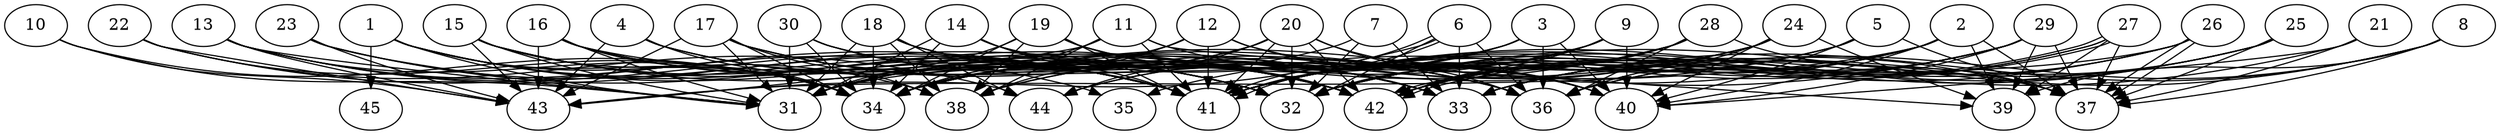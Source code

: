 // DAG automatically generated by daggen at Tue Aug  6 16:31:44 2019
// ./daggen --dot -n 45 --ccr 0.4 --fat 0.8 --regular 0.5 --density 0.8 --mindata 5242880 --maxdata 52428800 
digraph G {
  1 [size="96768000", alpha="0.11", expect_size="38707200"] 
  1 -> 31 [size ="38707200"]
  1 -> 32 [size ="38707200"]
  1 -> 34 [size ="38707200"]
  1 -> 38 [size ="38707200"]
  1 -> 41 [size ="38707200"]
  1 -> 42 [size ="38707200"]
  1 -> 45 [size ="38707200"]
  2 [size="96622080", alpha="0.03", expect_size="38648832"] 
  2 -> 32 [size ="38648832"]
  2 -> 33 [size ="38648832"]
  2 -> 34 [size ="38648832"]
  2 -> 37 [size ="38648832"]
  2 -> 39 [size ="38648832"]
  2 -> 40 [size ="38648832"]
  2 -> 42 [size ="38648832"]
  2 -> 43 [size ="38648832"]
  3 [size="116316160", alpha="0.02", expect_size="46526464"] 
  3 -> 34 [size ="46526464"]
  3 -> 36 [size ="46526464"]
  3 -> 38 [size ="46526464"]
  3 -> 40 [size ="46526464"]
  3 -> 41 [size ="46526464"]
  4 [size="67276800", alpha="0.02", expect_size="26910720"] 
  4 -> 32 [size ="26910720"]
  4 -> 34 [size ="26910720"]
  4 -> 41 [size ="26910720"]
  4 -> 42 [size ="26910720"]
  4 -> 43 [size ="26910720"]
  5 [size="16926720", alpha="0.08", expect_size="6770688"] 
  5 -> 32 [size ="6770688"]
  5 -> 37 [size ="6770688"]
  5 -> 38 [size ="6770688"]
  5 -> 40 [size ="6770688"]
  5 -> 41 [size ="6770688"]
  6 [size="101340160", alpha="0.04", expect_size="40536064"] 
  6 -> 32 [size ="40536064"]
  6 -> 33 [size ="40536064"]
  6 -> 36 [size ="40536064"]
  6 -> 41 [size ="40536064"]
  6 -> 41 [size ="40536064"]
  6 -> 43 [size ="40536064"]
  7 [size="115545600", alpha="0.18", expect_size="46218240"] 
  7 -> 32 [size ="46218240"]
  7 -> 33 [size ="46218240"]
  7 -> 34 [size ="46218240"]
  8 [size="26165760", alpha="0.10", expect_size="10466304"] 
  8 -> 32 [size ="10466304"]
  8 -> 33 [size ="10466304"]
  8 -> 36 [size ="10466304"]
  8 -> 37 [size ="10466304"]
  8 -> 39 [size ="10466304"]
  9 [size="17868800", alpha="0.13", expect_size="7147520"] 
  9 -> 32 [size ="7147520"]
  9 -> 34 [size ="7147520"]
  9 -> 40 [size ="7147520"]
  9 -> 42 [size ="7147520"]
  9 -> 44 [size ="7147520"]
  10 [size="111854080", alpha="0.12", expect_size="44741632"] 
  10 -> 31 [size ="44741632"]
  10 -> 34 [size ="44741632"]
  10 -> 43 [size ="44741632"]
  11 [size="53824000", alpha="0.19", expect_size="21529600"] 
  11 -> 34 [size ="21529600"]
  11 -> 38 [size ="21529600"]
  11 -> 39 [size ="21529600"]
  11 -> 40 [size ="21529600"]
  11 -> 41 [size ="21529600"]
  11 -> 43 [size ="21529600"]
  12 [size="120660480", alpha="0.14", expect_size="48264192"] 
  12 -> 31 [size ="48264192"]
  12 -> 34 [size ="48264192"]
  12 -> 37 [size ="48264192"]
  12 -> 38 [size ="48264192"]
  12 -> 40 [size ="48264192"]
  12 -> 41 [size ="48264192"]
  13 [size="21903360", alpha="0.06", expect_size="8761344"] 
  13 -> 31 [size ="8761344"]
  13 -> 32 [size ="8761344"]
  13 -> 34 [size ="8761344"]
  13 -> 35 [size ="8761344"]
  13 -> 41 [size ="8761344"]
  13 -> 43 [size ="8761344"]
  14 [size="31285760", alpha="0.16", expect_size="12514304"] 
  14 -> 31 [size ="12514304"]
  14 -> 34 [size ="12514304"]
  14 -> 40 [size ="12514304"]
  14 -> 41 [size ="12514304"]
  14 -> 42 [size ="12514304"]
  15 [size="40867840", alpha="0.10", expect_size="16347136"] 
  15 -> 31 [size ="16347136"]
  15 -> 32 [size ="16347136"]
  15 -> 33 [size ="16347136"]
  15 -> 34 [size ="16347136"]
  15 -> 41 [size ="16347136"]
  15 -> 43 [size ="16347136"]
  16 [size="89863680", alpha="0.05", expect_size="35945472"] 
  16 -> 31 [size ="35945472"]
  16 -> 32 [size ="35945472"]
  16 -> 34 [size ="35945472"]
  16 -> 37 [size ="35945472"]
  16 -> 41 [size ="35945472"]
  16 -> 43 [size ="35945472"]
  17 [size="112268800", alpha="0.06", expect_size="44907520"] 
  17 -> 31 [size ="44907520"]
  17 -> 32 [size ="44907520"]
  17 -> 33 [size ="44907520"]
  17 -> 34 [size ="44907520"]
  17 -> 36 [size ="44907520"]
  17 -> 38 [size ="44907520"]
  17 -> 43 [size ="44907520"]
  18 [size="98483200", alpha="0.06", expect_size="39393280"] 
  18 -> 31 [size ="39393280"]
  18 -> 33 [size ="39393280"]
  18 -> 34 [size ="39393280"]
  18 -> 36 [size ="39393280"]
  18 -> 38 [size ="39393280"]
  18 -> 42 [size ="39393280"]
  18 -> 44 [size ="39393280"]
  19 [size="38520320", alpha="0.16", expect_size="15408128"] 
  19 -> 31 [size ="15408128"]
  19 -> 33 [size ="15408128"]
  19 -> 34 [size ="15408128"]
  19 -> 36 [size ="15408128"]
  19 -> 38 [size ="15408128"]
  19 -> 41 [size ="15408128"]
  19 -> 42 [size ="15408128"]
  20 [size="112629760", alpha="0.17", expect_size="45051904"] 
  20 -> 31 [size ="45051904"]
  20 -> 32 [size ="45051904"]
  20 -> 34 [size ="45051904"]
  20 -> 36 [size ="45051904"]
  20 -> 40 [size ="45051904"]
  20 -> 41 [size ="45051904"]
  20 -> 42 [size ="45051904"]
  20 -> 44 [size ="45051904"]
  21 [size="63447040", alpha="0.11", expect_size="25378816"] 
  21 -> 37 [size ="25378816"]
  21 -> 40 [size ="25378816"]
  21 -> 41 [size ="25378816"]
  22 [size="55347200", alpha="0.20", expect_size="22138880"] 
  22 -> 34 [size ="22138880"]
  22 -> 41 [size ="22138880"]
  22 -> 43 [size ="22138880"]
  22 -> 44 [size ="22138880"]
  23 [size="17850880", alpha="0.06", expect_size="7140352"] 
  23 -> 31 [size ="7140352"]
  23 -> 41 [size ="7140352"]
  23 -> 42 [size ="7140352"]
  23 -> 43 [size ="7140352"]
  24 [size="56107520", alpha="0.01", expect_size="22443008"] 
  24 -> 31 [size ="22443008"]
  24 -> 34 [size ="22443008"]
  24 -> 36 [size ="22443008"]
  24 -> 39 [size ="22443008"]
  24 -> 40 [size ="22443008"]
  24 -> 41 [size ="22443008"]
  25 [size="32240640", alpha="0.17", expect_size="12896256"] 
  25 -> 32 [size ="12896256"]
  25 -> 33 [size ="12896256"]
  25 -> 36 [size ="12896256"]
  25 -> 37 [size ="12896256"]
  25 -> 41 [size ="12896256"]
  26 [size="93598720", alpha="0.08", expect_size="37439488"] 
  26 -> 31 [size ="37439488"]
  26 -> 33 [size ="37439488"]
  26 -> 37 [size ="37439488"]
  26 -> 37 [size ="37439488"]
  26 -> 41 [size ="37439488"]
  26 -> 42 [size ="37439488"]
  27 [size="124426240", alpha="0.17", expect_size="49770496"] 
  27 -> 32 [size ="49770496"]
  27 -> 37 [size ="49770496"]
  27 -> 39 [size ="49770496"]
  27 -> 41 [size ="49770496"]
  27 -> 42 [size ="49770496"]
  27 -> 42 [size ="49770496"]
  28 [size="44070400", alpha="0.07", expect_size="17628160"] 
  28 -> 31 [size ="17628160"]
  28 -> 36 [size ="17628160"]
  28 -> 37 [size ="17628160"]
  28 -> 41 [size ="17628160"]
  28 -> 42 [size ="17628160"]
  28 -> 44 [size ="17628160"]
  29 [size="79234560", alpha="0.19", expect_size="31693824"] 
  29 -> 33 [size ="31693824"]
  29 -> 34 [size ="31693824"]
  29 -> 35 [size ="31693824"]
  29 -> 37 [size ="31693824"]
  29 -> 39 [size ="31693824"]
  29 -> 40 [size ="31693824"]
  29 -> 41 [size ="31693824"]
  29 -> 42 [size ="31693824"]
  30 [size="58414080", alpha="0.07", expect_size="23365632"] 
  30 -> 31 [size ="23365632"]
  30 -> 33 [size ="23365632"]
  30 -> 34 [size ="23365632"]
  30 -> 41 [size ="23365632"]
  30 -> 42 [size ="23365632"]
  31 [size="39431680", alpha="0.02", expect_size="15772672"] 
  32 [size="105955840", alpha="0.15", expect_size="42382336"] 
  33 [size="105566720", alpha="0.10", expect_size="42226688"] 
  34 [size="23516160", alpha="0.07", expect_size="9406464"] 
  35 [size="31938560", alpha="0.10", expect_size="12775424"] 
  36 [size="16686080", alpha="0.05", expect_size="6674432"] 
  37 [size="65999360", alpha="0.18", expect_size="26399744"] 
  38 [size="46384640", alpha="0.04", expect_size="18553856"] 
  39 [size="88865280", alpha="0.16", expect_size="35546112"] 
  40 [size="80240640", alpha="0.04", expect_size="32096256"] 
  41 [size="119257600", alpha="0.00", expect_size="47703040"] 
  42 [size="128673280", alpha="0.04", expect_size="51469312"] 
  43 [size="98073600", alpha="0.08", expect_size="39229440"] 
  44 [size="36259840", alpha="0.20", expect_size="14503936"] 
  45 [size="79372800", alpha="0.15", expect_size="31749120"] 
}
